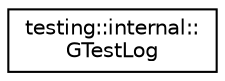 digraph "Graphical Class Hierarchy"
{
 // INTERACTIVE_SVG=YES
 // LATEX_PDF_SIZE
  edge [fontname="Helvetica",fontsize="10",labelfontname="Helvetica",labelfontsize="10"];
  node [fontname="Helvetica",fontsize="10",shape=record];
  rankdir="LR";
  Node0 [label="testing::internal::\lGTestLog",height=0.2,width=0.4,color="black", fillcolor="white", style="filled",URL="$dd/d9e/classtesting_1_1internal_1_1_g_test_log.html",tooltip=" "];
}
